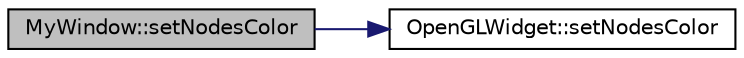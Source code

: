digraph "MyWindow::setNodesColor"
{
 // LATEX_PDF_SIZE
  edge [fontname="Helvetica",fontsize="10",labelfontname="Helvetica",labelfontsize="10"];
  node [fontname="Helvetica",fontsize="10",shape=record];
  rankdir="LR";
  Node1 [label="MyWindow::setNodesColor",height=0.2,width=0.4,color="black", fillcolor="grey75", style="filled", fontcolor="black",tooltip=" "];
  Node1 -> Node2 [color="midnightblue",fontsize="10",style="solid",fontname="Helvetica"];
  Node2 [label="OpenGLWidget::setNodesColor",height=0.2,width=0.4,color="black", fillcolor="white", style="filled",URL="$classOpenGLWidget.html#a4157f9497208be6f8403db78fb8d1ea6",tooltip=" "];
}
